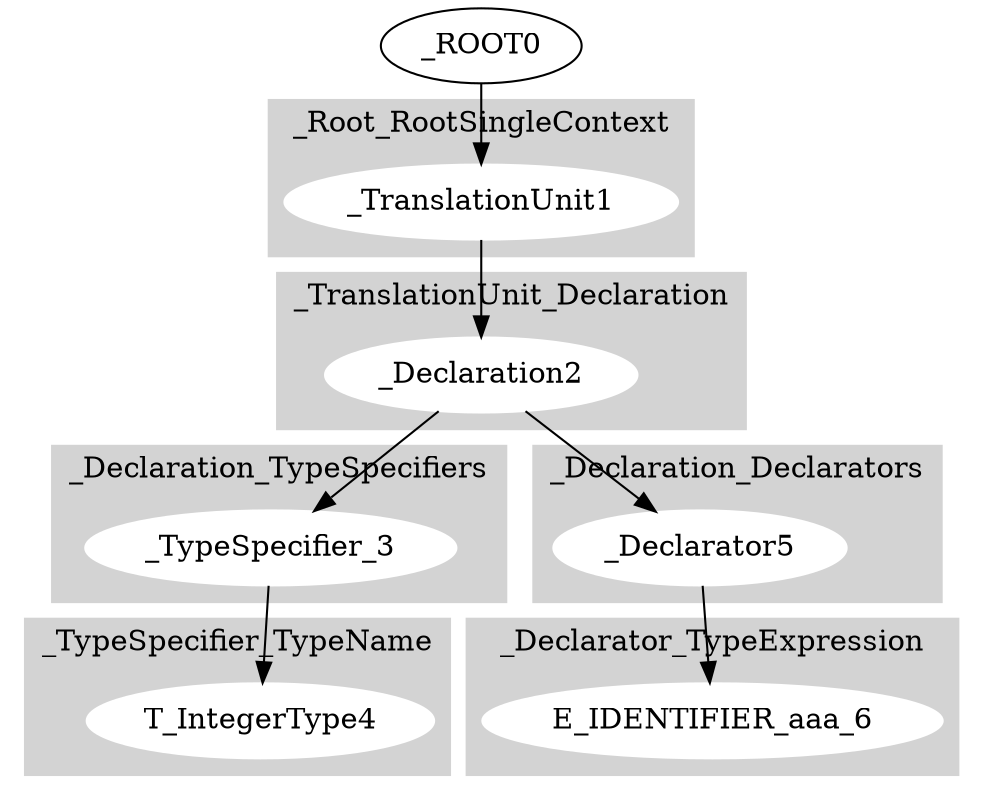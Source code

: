 digraph G {

subgraph cluster0 {
node [style=filled,color=white];
style=filled;
color=lightgrey;
label = "_Root_RootSingleContext";
_TranslationUnit1;
}
subgraph cluster1 {
node [style=filled,color=white];
style=filled;
color=lightgrey;
label = "_TranslationUnit_Declaration";
_Declaration2;
}
_ROOT0 -> _TranslationUnit1;
subgraph cluster2 {
node [style=filled,color=white];
style=filled;
color=lightgrey;
label = "_Declaration_TypeSpecifiers";
_TypeSpecifier_3;
}
subgraph cluster3 {
node [style=filled,color=white];
style=filled;
color=lightgrey;
label = "_Declaration_Declarators";
_Declarator5;
}
_TranslationUnit1 -> _Declaration2;
subgraph cluster4 {
node [style=filled,color=white];
style=filled;
color=lightgrey;
label = "_TypeSpecifier_TypeName";
T_IntegerType4;
}
_Declaration2 -> _TypeSpecifier_3;
_TypeSpecifier_3 -> T_IntegerType4;
subgraph cluster5 {
node [style=filled,color=white];
style=filled;
color=lightgrey;
label = "_Declarator_TypeExpression";
E_IDENTIFIER_aaa_6;
}
_Declaration2 -> _Declarator5;
_Declarator5 -> E_IDENTIFIER_aaa_6;
}